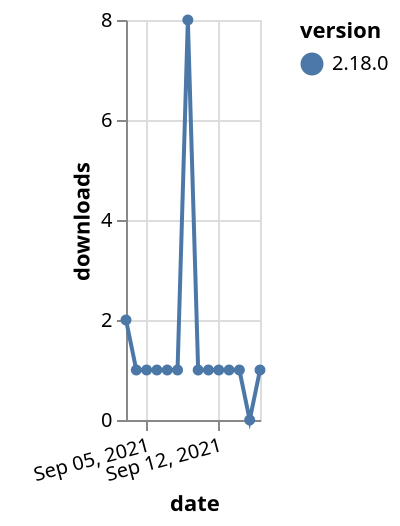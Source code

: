 {"$schema": "https://vega.github.io/schema/vega-lite/v5.json", "description": "A simple bar chart with embedded data.", "data": {"values": [{"date": "2021-09-03", "total": 522, "delta": 2, "version": "2.18.0"}, {"date": "2021-09-04", "total": 523, "delta": 1, "version": "2.18.0"}, {"date": "2021-09-05", "total": 524, "delta": 1, "version": "2.18.0"}, {"date": "2021-09-06", "total": 525, "delta": 1, "version": "2.18.0"}, {"date": "2021-09-07", "total": 526, "delta": 1, "version": "2.18.0"}, {"date": "2021-09-08", "total": 527, "delta": 1, "version": "2.18.0"}, {"date": "2021-09-09", "total": 535, "delta": 8, "version": "2.18.0"}, {"date": "2021-09-10", "total": 536, "delta": 1, "version": "2.18.0"}, {"date": "2021-09-11", "total": 537, "delta": 1, "version": "2.18.0"}, {"date": "2021-09-12", "total": 538, "delta": 1, "version": "2.18.0"}, {"date": "2021-09-13", "total": 539, "delta": 1, "version": "2.18.0"}, {"date": "2021-09-14", "total": 540, "delta": 1, "version": "2.18.0"}, {"date": "2021-09-15", "total": 540, "delta": 0, "version": "2.18.0"}, {"date": "2021-09-16", "total": 541, "delta": 1, "version": "2.18.0"}]}, "width": "container", "mark": {"type": "line", "point": {"filled": true}}, "encoding": {"x": {"field": "date", "type": "temporal", "timeUnit": "yearmonthdate", "title": "date", "axis": {"labelAngle": -15}}, "y": {"field": "delta", "type": "quantitative", "title": "downloads"}, "color": {"field": "version", "type": "nominal"}, "tooltip": {"field": "delta"}}}